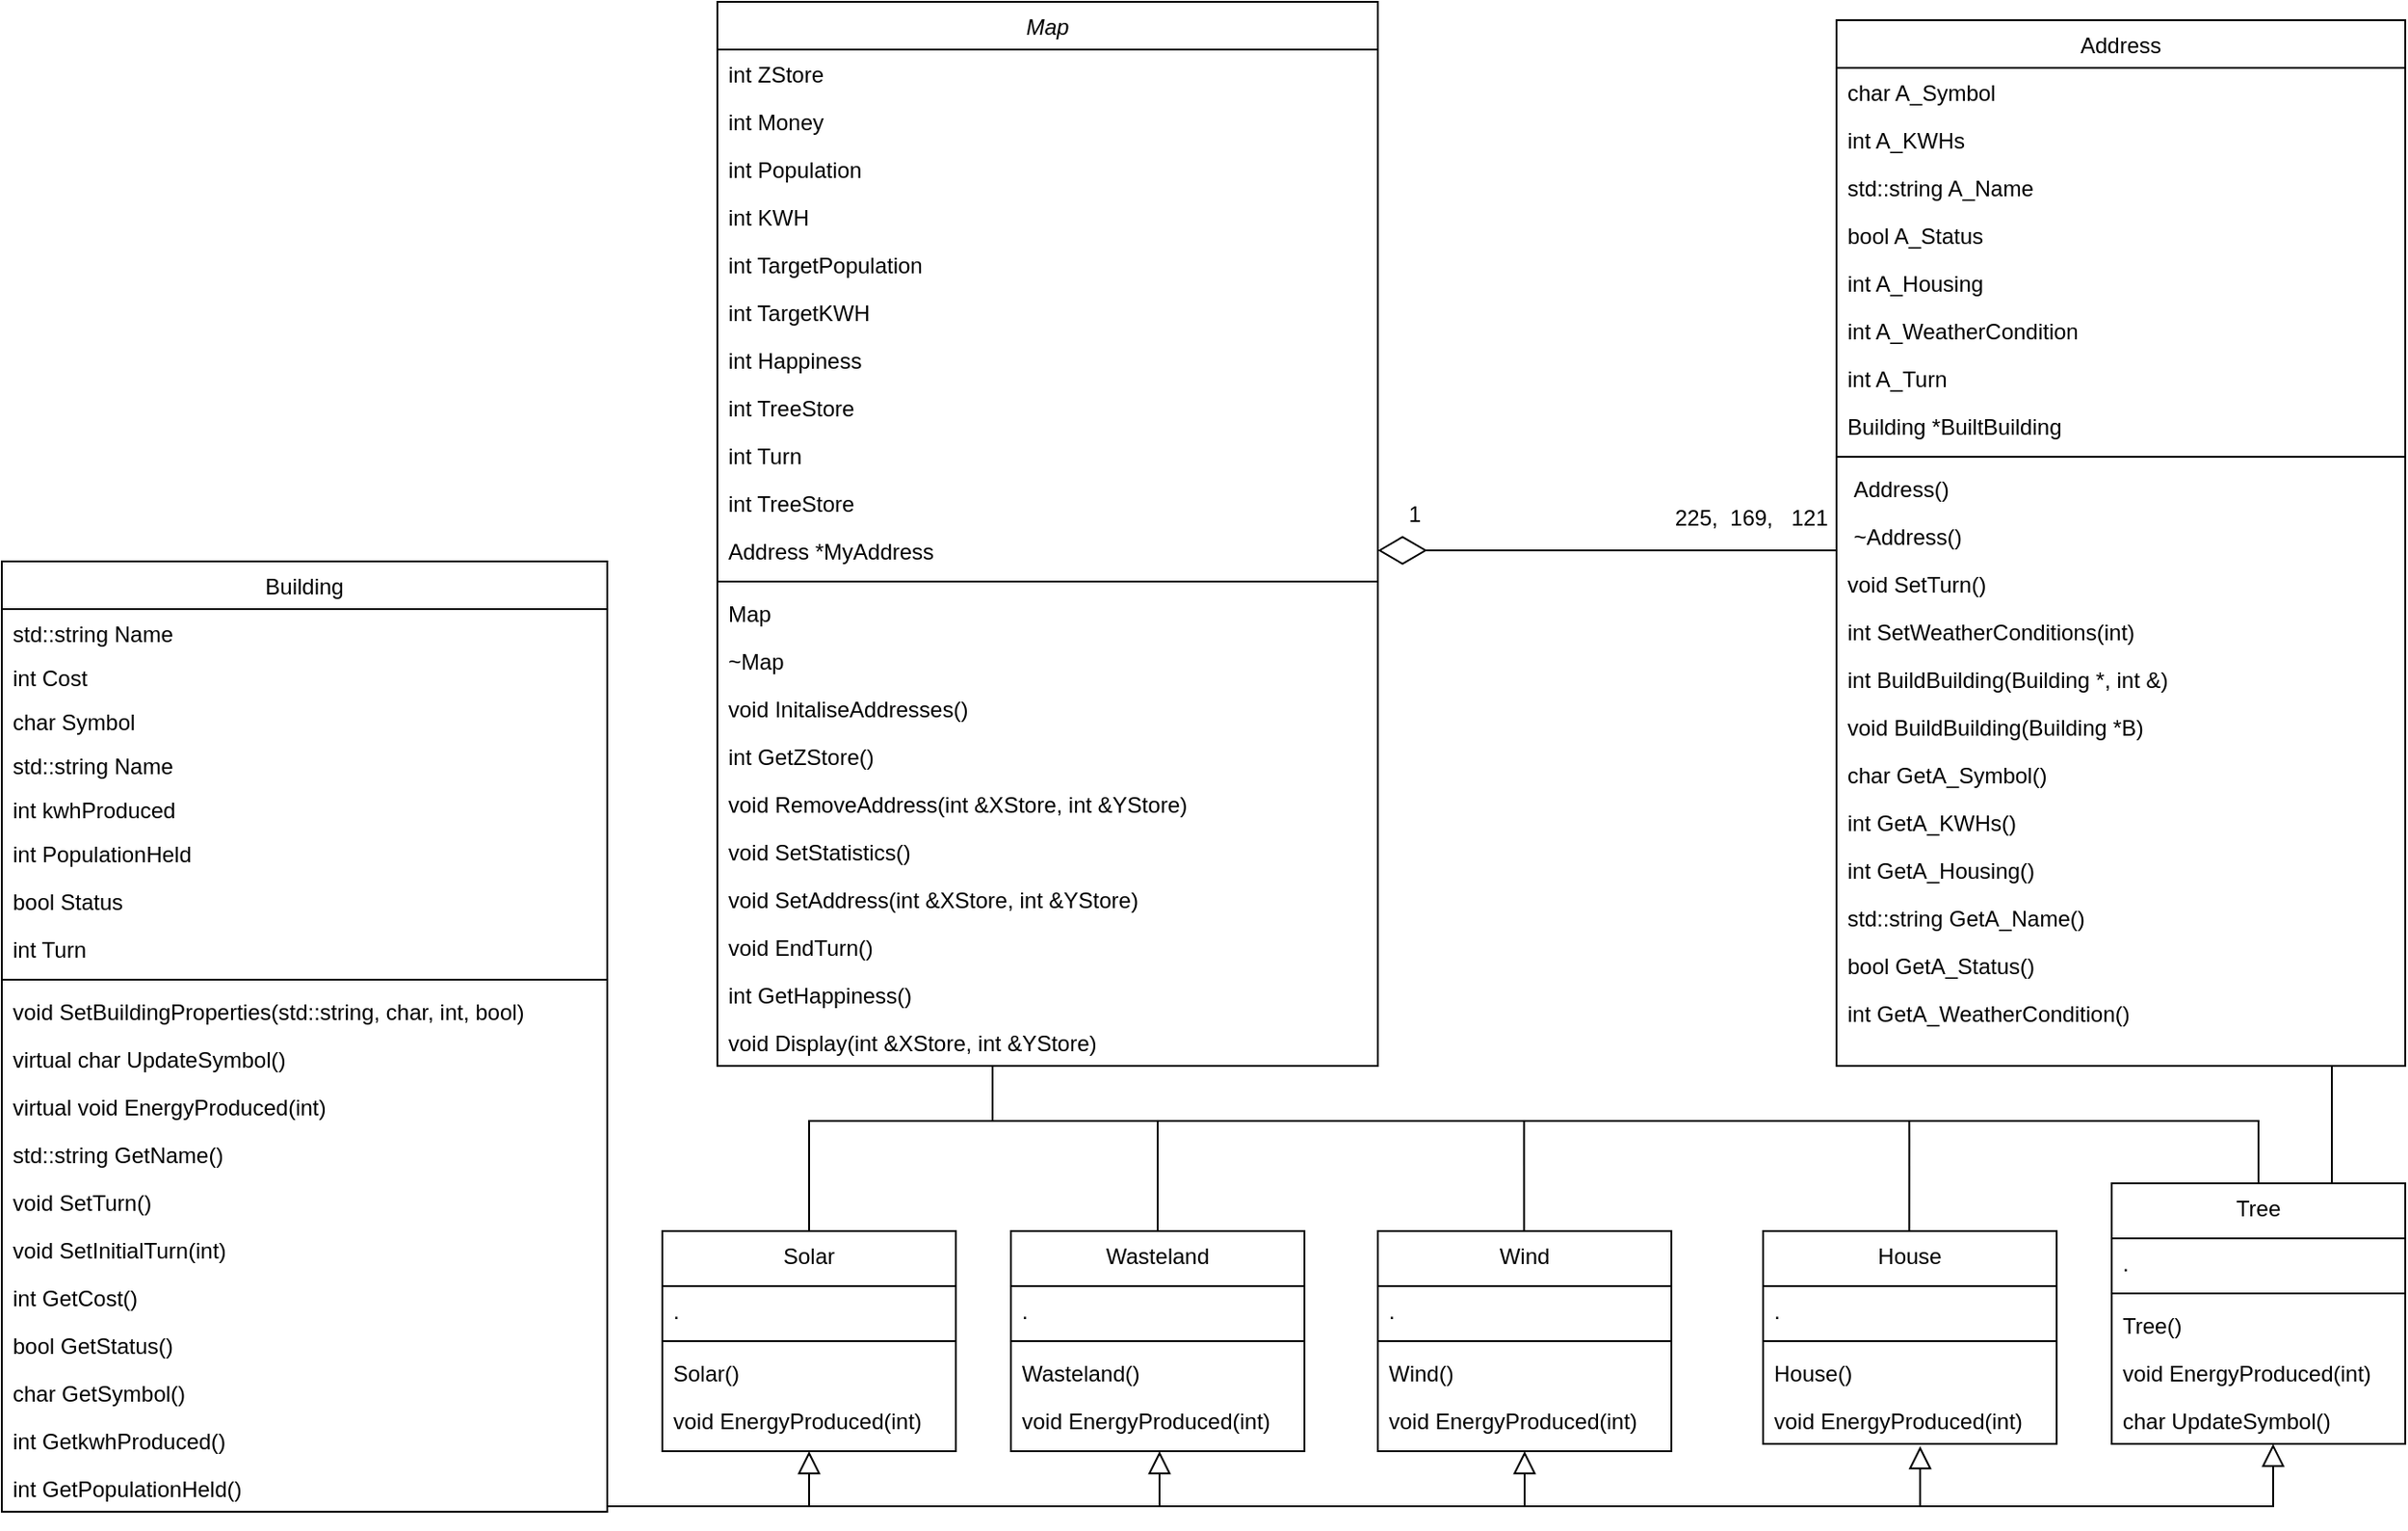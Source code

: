 <mxfile version="17.4.2" type="github">
  <diagram id="C5RBs43oDa-KdzZeNtuy" name="Page-1">
    <mxGraphModel dx="1578" dy="876" grid="1" gridSize="10" guides="1" tooltips="1" connect="1" arrows="1" fold="1" page="1" pageScale="1" pageWidth="827" pageHeight="1169" math="0" shadow="0">
      <root>
        <mxCell id="WIyWlLk6GJQsqaUBKTNV-0" />
        <mxCell id="WIyWlLk6GJQsqaUBKTNV-1" parent="WIyWlLk6GJQsqaUBKTNV-0" />
        <mxCell id="zkfFHV4jXpPFQw0GAbJ--0" value="Map" style="swimlane;fontStyle=2;align=center;verticalAlign=top;childLayout=stackLayout;horizontal=1;startSize=26;horizontalStack=0;resizeParent=1;resizeLast=0;collapsible=1;marginBottom=0;rounded=0;shadow=0;strokeWidth=1;" parent="WIyWlLk6GJQsqaUBKTNV-1" vertex="1">
          <mxGeometry x="1000" y="20" width="360" height="580" as="geometry">
            <mxRectangle x="230" y="140" width="160" height="26" as="alternateBounds" />
          </mxGeometry>
        </mxCell>
        <mxCell id="zkfFHV4jXpPFQw0GAbJ--1" value="int ZStore" style="text;align=left;verticalAlign=top;spacingLeft=4;spacingRight=4;overflow=hidden;rotatable=0;points=[[0,0.5],[1,0.5]];portConstraint=eastwest;" parent="zkfFHV4jXpPFQw0GAbJ--0" vertex="1">
          <mxGeometry y="26" width="360" height="26" as="geometry" />
        </mxCell>
        <mxCell id="zkfFHV4jXpPFQw0GAbJ--2" value="int Money" style="text;align=left;verticalAlign=top;spacingLeft=4;spacingRight=4;overflow=hidden;rotatable=0;points=[[0,0.5],[1,0.5]];portConstraint=eastwest;rounded=0;shadow=0;html=0;" parent="zkfFHV4jXpPFQw0GAbJ--0" vertex="1">
          <mxGeometry y="52" width="360" height="26" as="geometry" />
        </mxCell>
        <mxCell id="2LXqYoDAbCRuzqMO5UYj-9" value="int Population" style="text;align=left;verticalAlign=top;spacingLeft=4;spacingRight=4;overflow=hidden;rotatable=0;points=[[0,0.5],[1,0.5]];portConstraint=eastwest;rounded=0;shadow=0;html=0;" vertex="1" parent="zkfFHV4jXpPFQw0GAbJ--0">
          <mxGeometry y="78" width="360" height="26" as="geometry" />
        </mxCell>
        <mxCell id="2LXqYoDAbCRuzqMO5UYj-10" value="int KWH" style="text;align=left;verticalAlign=top;spacingLeft=4;spacingRight=4;overflow=hidden;rotatable=0;points=[[0,0.5],[1,0.5]];portConstraint=eastwest;rounded=0;shadow=0;html=0;" vertex="1" parent="zkfFHV4jXpPFQw0GAbJ--0">
          <mxGeometry y="104" width="360" height="26" as="geometry" />
        </mxCell>
        <mxCell id="2LXqYoDAbCRuzqMO5UYj-11" value="int TargetPopulation" style="text;align=left;verticalAlign=top;spacingLeft=4;spacingRight=4;overflow=hidden;rotatable=0;points=[[0,0.5],[1,0.5]];portConstraint=eastwest;rounded=0;shadow=0;html=0;" vertex="1" parent="zkfFHV4jXpPFQw0GAbJ--0">
          <mxGeometry y="130" width="360" height="26" as="geometry" />
        </mxCell>
        <mxCell id="2LXqYoDAbCRuzqMO5UYj-12" value="int TargetKWH" style="text;align=left;verticalAlign=top;spacingLeft=4;spacingRight=4;overflow=hidden;rotatable=0;points=[[0,0.5],[1,0.5]];portConstraint=eastwest;rounded=0;shadow=0;html=0;" vertex="1" parent="zkfFHV4jXpPFQw0GAbJ--0">
          <mxGeometry y="156" width="360" height="26" as="geometry" />
        </mxCell>
        <mxCell id="2LXqYoDAbCRuzqMO5UYj-13" value="int Happiness" style="text;align=left;verticalAlign=top;spacingLeft=4;spacingRight=4;overflow=hidden;rotatable=0;points=[[0,0.5],[1,0.5]];portConstraint=eastwest;rounded=0;shadow=0;html=0;" vertex="1" parent="zkfFHV4jXpPFQw0GAbJ--0">
          <mxGeometry y="182" width="360" height="26" as="geometry" />
        </mxCell>
        <mxCell id="2LXqYoDAbCRuzqMO5UYj-15" value="int TreeStore" style="text;align=left;verticalAlign=top;spacingLeft=4;spacingRight=4;overflow=hidden;rotatable=0;points=[[0,0.5],[1,0.5]];portConstraint=eastwest;rounded=0;shadow=0;html=0;" vertex="1" parent="zkfFHV4jXpPFQw0GAbJ--0">
          <mxGeometry y="208" width="360" height="26" as="geometry" />
        </mxCell>
        <mxCell id="2LXqYoDAbCRuzqMO5UYj-16" value="int Turn" style="text;align=left;verticalAlign=top;spacingLeft=4;spacingRight=4;overflow=hidden;rotatable=0;points=[[0,0.5],[1,0.5]];portConstraint=eastwest;rounded=0;shadow=0;html=0;" vertex="1" parent="zkfFHV4jXpPFQw0GAbJ--0">
          <mxGeometry y="234" width="360" height="26" as="geometry" />
        </mxCell>
        <mxCell id="2LXqYoDAbCRuzqMO5UYj-14" value="int TreeStore" style="text;align=left;verticalAlign=top;spacingLeft=4;spacingRight=4;overflow=hidden;rotatable=0;points=[[0,0.5],[1,0.5]];portConstraint=eastwest;rounded=0;shadow=0;html=0;" vertex="1" parent="zkfFHV4jXpPFQw0GAbJ--0">
          <mxGeometry y="260" width="360" height="26" as="geometry" />
        </mxCell>
        <mxCell id="zkfFHV4jXpPFQw0GAbJ--3" value="Address *MyAddress" style="text;align=left;verticalAlign=top;spacingLeft=4;spacingRight=4;overflow=hidden;rotatable=0;points=[[0,0.5],[1,0.5]];portConstraint=eastwest;rounded=0;shadow=0;html=0;" parent="zkfFHV4jXpPFQw0GAbJ--0" vertex="1">
          <mxGeometry y="286" width="360" height="26" as="geometry" />
        </mxCell>
        <mxCell id="zkfFHV4jXpPFQw0GAbJ--4" value="" style="line;html=1;strokeWidth=1;align=left;verticalAlign=middle;spacingTop=-1;spacingLeft=3;spacingRight=3;rotatable=0;labelPosition=right;points=[];portConstraint=eastwest;" parent="zkfFHV4jXpPFQw0GAbJ--0" vertex="1">
          <mxGeometry y="312" width="360" height="8" as="geometry" />
        </mxCell>
        <mxCell id="2LXqYoDAbCRuzqMO5UYj-0" value="Map" style="text;align=left;verticalAlign=top;spacingLeft=4;spacingRight=4;overflow=hidden;rotatable=0;points=[[0,0.5],[1,0.5]];portConstraint=eastwest;" vertex="1" parent="zkfFHV4jXpPFQw0GAbJ--0">
          <mxGeometry y="320" width="360" height="26" as="geometry" />
        </mxCell>
        <mxCell id="2LXqYoDAbCRuzqMO5UYj-1" value="~Map " style="text;align=left;verticalAlign=top;spacingLeft=4;spacingRight=4;overflow=hidden;rotatable=0;points=[[0,0.5],[1,0.5]];portConstraint=eastwest;" vertex="1" parent="zkfFHV4jXpPFQw0GAbJ--0">
          <mxGeometry y="346" width="360" height="26" as="geometry" />
        </mxCell>
        <mxCell id="zkfFHV4jXpPFQw0GAbJ--5" value="void InitaliseAddresses()" style="text;align=left;verticalAlign=top;spacingLeft=4;spacingRight=4;overflow=hidden;rotatable=0;points=[[0,0.5],[1,0.5]];portConstraint=eastwest;" parent="zkfFHV4jXpPFQw0GAbJ--0" vertex="1">
          <mxGeometry y="372" width="360" height="26" as="geometry" />
        </mxCell>
        <mxCell id="2LXqYoDAbCRuzqMO5UYj-5" value="int GetZStore()" style="text;align=left;verticalAlign=top;spacingLeft=4;spacingRight=4;overflow=hidden;rotatable=0;points=[[0,0.5],[1,0.5]];portConstraint=eastwest;" vertex="1" parent="zkfFHV4jXpPFQw0GAbJ--0">
          <mxGeometry y="398" width="360" height="26" as="geometry" />
        </mxCell>
        <mxCell id="2LXqYoDAbCRuzqMO5UYj-4" value="void RemoveAddress(int &amp;XStore, int &amp;YStore)" style="text;align=left;verticalAlign=top;spacingLeft=4;spacingRight=4;overflow=hidden;rotatable=0;points=[[0,0.5],[1,0.5]];portConstraint=eastwest;" vertex="1" parent="zkfFHV4jXpPFQw0GAbJ--0">
          <mxGeometry y="424" width="360" height="26" as="geometry" />
        </mxCell>
        <mxCell id="2LXqYoDAbCRuzqMO5UYj-2" value="void SetStatistics()" style="text;align=left;verticalAlign=top;spacingLeft=4;spacingRight=4;overflow=hidden;rotatable=0;points=[[0,0.5],[1,0.5]];portConstraint=eastwest;" vertex="1" parent="zkfFHV4jXpPFQw0GAbJ--0">
          <mxGeometry y="450" width="360" height="26" as="geometry" />
        </mxCell>
        <mxCell id="2LXqYoDAbCRuzqMO5UYj-3" value="void SetAddress(int &amp;XStore, int &amp;YStore)" style="text;align=left;verticalAlign=top;spacingLeft=4;spacingRight=4;overflow=hidden;rotatable=0;points=[[0,0.5],[1,0.5]];portConstraint=eastwest;" vertex="1" parent="zkfFHV4jXpPFQw0GAbJ--0">
          <mxGeometry y="476" width="360" height="26" as="geometry" />
        </mxCell>
        <mxCell id="2LXqYoDAbCRuzqMO5UYj-6" value="void EndTurn()" style="text;align=left;verticalAlign=top;spacingLeft=4;spacingRight=4;overflow=hidden;rotatable=0;points=[[0,0.5],[1,0.5]];portConstraint=eastwest;" vertex="1" parent="zkfFHV4jXpPFQw0GAbJ--0">
          <mxGeometry y="502" width="360" height="26" as="geometry" />
        </mxCell>
        <mxCell id="2LXqYoDAbCRuzqMO5UYj-7" value="int GetHappiness()" style="text;align=left;verticalAlign=top;spacingLeft=4;spacingRight=4;overflow=hidden;rotatable=0;points=[[0,0.5],[1,0.5]];portConstraint=eastwest;" vertex="1" parent="zkfFHV4jXpPFQw0GAbJ--0">
          <mxGeometry y="528" width="360" height="26" as="geometry" />
        </mxCell>
        <mxCell id="2LXqYoDAbCRuzqMO5UYj-8" value="void Display(int &amp;XStore, int &amp;YStore)" style="text;align=left;verticalAlign=top;spacingLeft=4;spacingRight=4;overflow=hidden;rotatable=0;points=[[0,0.5],[1,0.5]];portConstraint=eastwest;" vertex="1" parent="zkfFHV4jXpPFQw0GAbJ--0">
          <mxGeometry y="554" width="360" height="26" as="geometry" />
        </mxCell>
        <mxCell id="zkfFHV4jXpPFQw0GAbJ--6" value="Wind" style="swimlane;fontStyle=0;align=center;verticalAlign=top;childLayout=stackLayout;horizontal=1;startSize=30;horizontalStack=0;resizeParent=1;resizeLast=0;collapsible=1;marginBottom=0;rounded=0;shadow=0;strokeWidth=1;" parent="WIyWlLk6GJQsqaUBKTNV-1" vertex="1">
          <mxGeometry x="1360" y="690" width="160" height="120" as="geometry">
            <mxRectangle x="130" y="380" width="160" height="26" as="alternateBounds" />
          </mxGeometry>
        </mxCell>
        <mxCell id="zkfFHV4jXpPFQw0GAbJ--7" value="." style="text;align=left;verticalAlign=top;spacingLeft=4;spacingRight=4;overflow=hidden;rotatable=0;points=[[0,0.5],[1,0.5]];portConstraint=eastwest;" parent="zkfFHV4jXpPFQw0GAbJ--6" vertex="1">
          <mxGeometry y="30" width="160" height="26" as="geometry" />
        </mxCell>
        <mxCell id="zkfFHV4jXpPFQw0GAbJ--9" value="" style="line;html=1;strokeWidth=1;align=left;verticalAlign=middle;spacingTop=-1;spacingLeft=3;spacingRight=3;rotatable=0;labelPosition=right;points=[];portConstraint=eastwest;" parent="zkfFHV4jXpPFQw0GAbJ--6" vertex="1">
          <mxGeometry y="56" width="160" height="8" as="geometry" />
        </mxCell>
        <mxCell id="zkfFHV4jXpPFQw0GAbJ--11" value="Wind()" style="text;align=left;verticalAlign=top;spacingLeft=4;spacingRight=4;overflow=hidden;rotatable=0;points=[[0,0.5],[1,0.5]];portConstraint=eastwest;" parent="zkfFHV4jXpPFQw0GAbJ--6" vertex="1">
          <mxGeometry y="64" width="160" height="26" as="geometry" />
        </mxCell>
        <mxCell id="zkfFHV4jXpPFQw0GAbJ--8" value="void EnergyProduced(int)" style="text;align=left;verticalAlign=top;spacingLeft=4;spacingRight=4;overflow=hidden;rotatable=0;points=[[0,0.5],[1,0.5]];portConstraint=eastwest;rounded=0;shadow=0;html=0;" parent="zkfFHV4jXpPFQw0GAbJ--6" vertex="1">
          <mxGeometry y="90" width="160" height="26" as="geometry" />
        </mxCell>
        <mxCell id="zkfFHV4jXpPFQw0GAbJ--17" value="Address" style="swimlane;fontStyle=0;align=center;verticalAlign=top;childLayout=stackLayout;horizontal=1;startSize=26;horizontalStack=0;resizeParent=1;resizeLast=0;collapsible=1;marginBottom=0;rounded=0;shadow=0;strokeWidth=1;" parent="WIyWlLk6GJQsqaUBKTNV-1" vertex="1">
          <mxGeometry x="1610" y="30" width="310" height="570" as="geometry">
            <mxRectangle x="550" y="140" width="160" height="26" as="alternateBounds" />
          </mxGeometry>
        </mxCell>
        <mxCell id="zkfFHV4jXpPFQw0GAbJ--18" value="char A_Symbol" style="text;align=left;verticalAlign=top;spacingLeft=4;spacingRight=4;overflow=hidden;rotatable=0;points=[[0,0.5],[1,0.5]];portConstraint=eastwest;" parent="zkfFHV4jXpPFQw0GAbJ--17" vertex="1">
          <mxGeometry y="26" width="310" height="26" as="geometry" />
        </mxCell>
        <mxCell id="zkfFHV4jXpPFQw0GAbJ--19" value="int A_KWHs" style="text;align=left;verticalAlign=top;spacingLeft=4;spacingRight=4;overflow=hidden;rotatable=0;points=[[0,0.5],[1,0.5]];portConstraint=eastwest;rounded=0;shadow=0;html=0;" parent="zkfFHV4jXpPFQw0GAbJ--17" vertex="1">
          <mxGeometry y="52" width="310" height="26" as="geometry" />
        </mxCell>
        <mxCell id="zkfFHV4jXpPFQw0GAbJ--20" value="std::string A_Name" style="text;align=left;verticalAlign=top;spacingLeft=4;spacingRight=4;overflow=hidden;rotatable=0;points=[[0,0.5],[1,0.5]];portConstraint=eastwest;rounded=0;shadow=0;html=0;" parent="zkfFHV4jXpPFQw0GAbJ--17" vertex="1">
          <mxGeometry y="78" width="310" height="26" as="geometry" />
        </mxCell>
        <mxCell id="zkfFHV4jXpPFQw0GAbJ--21" value="bool A_Status" style="text;align=left;verticalAlign=top;spacingLeft=4;spacingRight=4;overflow=hidden;rotatable=0;points=[[0,0.5],[1,0.5]];portConstraint=eastwest;rounded=0;shadow=0;html=0;" parent="zkfFHV4jXpPFQw0GAbJ--17" vertex="1">
          <mxGeometry y="104" width="310" height="26" as="geometry" />
        </mxCell>
        <mxCell id="zkfFHV4jXpPFQw0GAbJ--22" value="int A_Housing" style="text;align=left;verticalAlign=top;spacingLeft=4;spacingRight=4;overflow=hidden;rotatable=0;points=[[0,0.5],[1,0.5]];portConstraint=eastwest;rounded=0;shadow=0;html=0;" parent="zkfFHV4jXpPFQw0GAbJ--17" vertex="1">
          <mxGeometry y="130" width="310" height="26" as="geometry" />
        </mxCell>
        <mxCell id="2LXqYoDAbCRuzqMO5UYj-18" value="int A_WeatherCondition" style="text;align=left;verticalAlign=top;spacingLeft=4;spacingRight=4;overflow=hidden;rotatable=0;points=[[0,0.5],[1,0.5]];portConstraint=eastwest;rounded=0;shadow=0;html=0;" vertex="1" parent="zkfFHV4jXpPFQw0GAbJ--17">
          <mxGeometry y="156" width="310" height="26" as="geometry" />
        </mxCell>
        <mxCell id="2LXqYoDAbCRuzqMO5UYj-17" value="int A_Turn" style="text;align=left;verticalAlign=top;spacingLeft=4;spacingRight=4;overflow=hidden;rotatable=0;points=[[0,0.5],[1,0.5]];portConstraint=eastwest;rounded=0;shadow=0;html=0;" vertex="1" parent="zkfFHV4jXpPFQw0GAbJ--17">
          <mxGeometry y="182" width="310" height="26" as="geometry" />
        </mxCell>
        <mxCell id="2LXqYoDAbCRuzqMO5UYj-21" value="Building *BuiltBuilding" style="text;align=left;verticalAlign=top;spacingLeft=4;spacingRight=4;overflow=hidden;rotatable=0;points=[[0,0.5],[1,0.5]];portConstraint=eastwest;rounded=0;shadow=0;html=0;" vertex="1" parent="zkfFHV4jXpPFQw0GAbJ--17">
          <mxGeometry y="208" width="310" height="26" as="geometry" />
        </mxCell>
        <mxCell id="zkfFHV4jXpPFQw0GAbJ--23" value="" style="line;html=1;strokeWidth=1;align=left;verticalAlign=middle;spacingTop=-1;spacingLeft=3;spacingRight=3;rotatable=0;labelPosition=right;points=[];portConstraint=eastwest;" parent="zkfFHV4jXpPFQw0GAbJ--17" vertex="1">
          <mxGeometry y="234" width="310" height="8" as="geometry" />
        </mxCell>
        <mxCell id="2LXqYoDAbCRuzqMO5UYj-23" value=" Address()" style="text;align=left;verticalAlign=top;spacingLeft=4;spacingRight=4;overflow=hidden;rotatable=0;points=[[0,0.5],[1,0.5]];portConstraint=eastwest;" vertex="1" parent="zkfFHV4jXpPFQw0GAbJ--17">
          <mxGeometry y="242" width="310" height="26" as="geometry" />
        </mxCell>
        <mxCell id="zkfFHV4jXpPFQw0GAbJ--25" value=" ~Address()" style="text;align=left;verticalAlign=top;spacingLeft=4;spacingRight=4;overflow=hidden;rotatable=0;points=[[0,0.5],[1,0.5]];portConstraint=eastwest;" parent="zkfFHV4jXpPFQw0GAbJ--17" vertex="1">
          <mxGeometry y="268" width="310" height="26" as="geometry" />
        </mxCell>
        <mxCell id="zkfFHV4jXpPFQw0GAbJ--24" value="void SetTurn()" style="text;align=left;verticalAlign=top;spacingLeft=4;spacingRight=4;overflow=hidden;rotatable=0;points=[[0,0.5],[1,0.5]];portConstraint=eastwest;" parent="zkfFHV4jXpPFQw0GAbJ--17" vertex="1">
          <mxGeometry y="294" width="310" height="26" as="geometry" />
        </mxCell>
        <mxCell id="2LXqYoDAbCRuzqMO5UYj-24" value="int SetWeatherConditions(int)" style="text;align=left;verticalAlign=top;spacingLeft=4;spacingRight=4;overflow=hidden;rotatable=0;points=[[0,0.5],[1,0.5]];portConstraint=eastwest;" vertex="1" parent="zkfFHV4jXpPFQw0GAbJ--17">
          <mxGeometry y="320" width="310" height="26" as="geometry" />
        </mxCell>
        <mxCell id="2LXqYoDAbCRuzqMO5UYj-26" value="int BuildBuilding(Building *, int &amp;)" style="text;align=left;verticalAlign=top;spacingLeft=4;spacingRight=4;overflow=hidden;rotatable=0;points=[[0,0.5],[1,0.5]];portConstraint=eastwest;" vertex="1" parent="zkfFHV4jXpPFQw0GAbJ--17">
          <mxGeometry y="346" width="310" height="26" as="geometry" />
        </mxCell>
        <mxCell id="2LXqYoDAbCRuzqMO5UYj-28" value="void BuildBuilding(Building *B)" style="text;align=left;verticalAlign=top;spacingLeft=4;spacingRight=4;overflow=hidden;rotatable=0;points=[[0,0.5],[1,0.5]];portConstraint=eastwest;" vertex="1" parent="zkfFHV4jXpPFQw0GAbJ--17">
          <mxGeometry y="372" width="310" height="26" as="geometry" />
        </mxCell>
        <mxCell id="2LXqYoDAbCRuzqMO5UYj-27" value="char GetA_Symbol()" style="text;align=left;verticalAlign=top;spacingLeft=4;spacingRight=4;overflow=hidden;rotatable=0;points=[[0,0.5],[1,0.5]];portConstraint=eastwest;" vertex="1" parent="zkfFHV4jXpPFQw0GAbJ--17">
          <mxGeometry y="398" width="310" height="26" as="geometry" />
        </mxCell>
        <mxCell id="2LXqYoDAbCRuzqMO5UYj-29" value="int GetA_KWHs()" style="text;align=left;verticalAlign=top;spacingLeft=4;spacingRight=4;overflow=hidden;rotatable=0;points=[[0,0.5],[1,0.5]];portConstraint=eastwest;" vertex="1" parent="zkfFHV4jXpPFQw0GAbJ--17">
          <mxGeometry y="424" width="310" height="26" as="geometry" />
        </mxCell>
        <mxCell id="2LXqYoDAbCRuzqMO5UYj-30" value="int GetA_Housing()" style="text;align=left;verticalAlign=top;spacingLeft=4;spacingRight=4;overflow=hidden;rotatable=0;points=[[0,0.5],[1,0.5]];portConstraint=eastwest;" vertex="1" parent="zkfFHV4jXpPFQw0GAbJ--17">
          <mxGeometry y="450" width="310" height="26" as="geometry" />
        </mxCell>
        <mxCell id="2LXqYoDAbCRuzqMO5UYj-31" value="std::string GetA_Name()" style="text;align=left;verticalAlign=top;spacingLeft=4;spacingRight=4;overflow=hidden;rotatable=0;points=[[0,0.5],[1,0.5]];portConstraint=eastwest;" vertex="1" parent="zkfFHV4jXpPFQw0GAbJ--17">
          <mxGeometry y="476" width="310" height="26" as="geometry" />
        </mxCell>
        <mxCell id="2LXqYoDAbCRuzqMO5UYj-25" value="bool GetA_Status()" style="text;align=left;verticalAlign=top;spacingLeft=4;spacingRight=4;overflow=hidden;rotatable=0;points=[[0,0.5],[1,0.5]];portConstraint=eastwest;" vertex="1" parent="zkfFHV4jXpPFQw0GAbJ--17">
          <mxGeometry y="502" width="310" height="26" as="geometry" />
        </mxCell>
        <mxCell id="2LXqYoDAbCRuzqMO5UYj-32" value="int GetA_WeatherCondition()" style="text;align=left;verticalAlign=top;spacingLeft=4;spacingRight=4;overflow=hidden;rotatable=0;points=[[0,0.5],[1,0.5]];portConstraint=eastwest;" vertex="1" parent="zkfFHV4jXpPFQw0GAbJ--17">
          <mxGeometry y="528" width="310" height="26" as="geometry" />
        </mxCell>
        <mxCell id="2LXqYoDAbCRuzqMO5UYj-33" value="Building" style="swimlane;fontStyle=0;align=center;verticalAlign=top;childLayout=stackLayout;horizontal=1;startSize=26;horizontalStack=0;resizeParent=1;resizeLast=0;collapsible=1;marginBottom=0;rounded=0;shadow=0;strokeWidth=1;" vertex="1" parent="WIyWlLk6GJQsqaUBKTNV-1">
          <mxGeometry x="610" y="325" width="330" height="518" as="geometry">
            <mxRectangle x="130" y="380" width="160" height="26" as="alternateBounds" />
          </mxGeometry>
        </mxCell>
        <mxCell id="2LXqYoDAbCRuzqMO5UYj-34" value="std::string Name" style="text;align=left;verticalAlign=top;spacingLeft=4;spacingRight=4;overflow=hidden;rotatable=0;points=[[0,0.5],[1,0.5]];portConstraint=eastwest;" vertex="1" parent="2LXqYoDAbCRuzqMO5UYj-33">
          <mxGeometry y="26" width="330" height="24" as="geometry" />
        </mxCell>
        <mxCell id="2LXqYoDAbCRuzqMO5UYj-39" value="int Cost" style="text;align=left;verticalAlign=top;spacingLeft=4;spacingRight=4;overflow=hidden;rotatable=0;points=[[0,0.5],[1,0.5]];portConstraint=eastwest;" vertex="1" parent="2LXqYoDAbCRuzqMO5UYj-33">
          <mxGeometry y="50" width="330" height="24" as="geometry" />
        </mxCell>
        <mxCell id="2LXqYoDAbCRuzqMO5UYj-42" value="char Symbol " style="text;align=left;verticalAlign=top;spacingLeft=4;spacingRight=4;overflow=hidden;rotatable=0;points=[[0,0.5],[1,0.5]];portConstraint=eastwest;" vertex="1" parent="2LXqYoDAbCRuzqMO5UYj-33">
          <mxGeometry y="74" width="330" height="24" as="geometry" />
        </mxCell>
        <mxCell id="2LXqYoDAbCRuzqMO5UYj-41" value="std::string Name" style="text;align=left;verticalAlign=top;spacingLeft=4;spacingRight=4;overflow=hidden;rotatable=0;points=[[0,0.5],[1,0.5]];portConstraint=eastwest;" vertex="1" parent="2LXqYoDAbCRuzqMO5UYj-33">
          <mxGeometry y="98" width="330" height="24" as="geometry" />
        </mxCell>
        <mxCell id="2LXqYoDAbCRuzqMO5UYj-40" value="int kwhProduced" style="text;align=left;verticalAlign=top;spacingLeft=4;spacingRight=4;overflow=hidden;rotatable=0;points=[[0,0.5],[1,0.5]];portConstraint=eastwest;" vertex="1" parent="2LXqYoDAbCRuzqMO5UYj-33">
          <mxGeometry y="122" width="330" height="24" as="geometry" />
        </mxCell>
        <mxCell id="2LXqYoDAbCRuzqMO5UYj-35" value="int PopulationHeld" style="text;align=left;verticalAlign=top;spacingLeft=4;spacingRight=4;overflow=hidden;rotatable=0;points=[[0,0.5],[1,0.5]];portConstraint=eastwest;rounded=0;shadow=0;html=0;" vertex="1" parent="2LXqYoDAbCRuzqMO5UYj-33">
          <mxGeometry y="146" width="330" height="26" as="geometry" />
        </mxCell>
        <mxCell id="2LXqYoDAbCRuzqMO5UYj-43" value="bool Status" style="text;align=left;verticalAlign=top;spacingLeft=4;spacingRight=4;overflow=hidden;rotatable=0;points=[[0,0.5],[1,0.5]];portConstraint=eastwest;rounded=0;shadow=0;html=0;" vertex="1" parent="2LXqYoDAbCRuzqMO5UYj-33">
          <mxGeometry y="172" width="330" height="26" as="geometry" />
        </mxCell>
        <mxCell id="2LXqYoDAbCRuzqMO5UYj-44" value="int Turn" style="text;align=left;verticalAlign=top;spacingLeft=4;spacingRight=4;overflow=hidden;rotatable=0;points=[[0,0.5],[1,0.5]];portConstraint=eastwest;rounded=0;shadow=0;html=0;" vertex="1" parent="2LXqYoDAbCRuzqMO5UYj-33">
          <mxGeometry y="198" width="330" height="26" as="geometry" />
        </mxCell>
        <mxCell id="2LXqYoDAbCRuzqMO5UYj-36" value="" style="line;html=1;strokeWidth=1;align=left;verticalAlign=middle;spacingTop=-1;spacingLeft=3;spacingRight=3;rotatable=0;labelPosition=right;points=[];portConstraint=eastwest;" vertex="1" parent="2LXqYoDAbCRuzqMO5UYj-33">
          <mxGeometry y="224" width="330" height="8" as="geometry" />
        </mxCell>
        <mxCell id="2LXqYoDAbCRuzqMO5UYj-38" value="void SetBuildingProperties(std::string, char, int, bool)" style="text;align=left;verticalAlign=top;spacingLeft=4;spacingRight=4;overflow=hidden;rotatable=0;points=[[0,0.5],[1,0.5]];portConstraint=eastwest;" vertex="1" parent="2LXqYoDAbCRuzqMO5UYj-33">
          <mxGeometry y="232" width="330" height="26" as="geometry" />
        </mxCell>
        <mxCell id="2LXqYoDAbCRuzqMO5UYj-45" value="virtual char UpdateSymbol()" style="text;align=left;verticalAlign=top;spacingLeft=4;spacingRight=4;overflow=hidden;rotatable=0;points=[[0,0.5],[1,0.5]];portConstraint=eastwest;" vertex="1" parent="2LXqYoDAbCRuzqMO5UYj-33">
          <mxGeometry y="258" width="330" height="26" as="geometry" />
        </mxCell>
        <mxCell id="2LXqYoDAbCRuzqMO5UYj-47" value="virtual void EnergyProduced(int)" style="text;align=left;verticalAlign=top;spacingLeft=4;spacingRight=4;overflow=hidden;rotatable=0;points=[[0,0.5],[1,0.5]];portConstraint=eastwest;" vertex="1" parent="2LXqYoDAbCRuzqMO5UYj-33">
          <mxGeometry y="284" width="330" height="26" as="geometry" />
        </mxCell>
        <mxCell id="2LXqYoDAbCRuzqMO5UYj-49" value="std::string GetName()" style="text;align=left;verticalAlign=top;spacingLeft=4;spacingRight=4;overflow=hidden;rotatable=0;points=[[0,0.5],[1,0.5]];portConstraint=eastwest;" vertex="1" parent="2LXqYoDAbCRuzqMO5UYj-33">
          <mxGeometry y="310" width="330" height="26" as="geometry" />
        </mxCell>
        <mxCell id="2LXqYoDAbCRuzqMO5UYj-50" value="void SetTurn()" style="text;align=left;verticalAlign=top;spacingLeft=4;spacingRight=4;overflow=hidden;rotatable=0;points=[[0,0.5],[1,0.5]];portConstraint=eastwest;" vertex="1" parent="2LXqYoDAbCRuzqMO5UYj-33">
          <mxGeometry y="336" width="330" height="26" as="geometry" />
        </mxCell>
        <mxCell id="2LXqYoDAbCRuzqMO5UYj-48" value="void SetInitialTurn(int)" style="text;align=left;verticalAlign=top;spacingLeft=4;spacingRight=4;overflow=hidden;rotatable=0;points=[[0,0.5],[1,0.5]];portConstraint=eastwest;" vertex="1" parent="2LXqYoDAbCRuzqMO5UYj-33">
          <mxGeometry y="362" width="330" height="26" as="geometry" />
        </mxCell>
        <mxCell id="2LXqYoDAbCRuzqMO5UYj-46" value="int GetCost()" style="text;align=left;verticalAlign=top;spacingLeft=4;spacingRight=4;overflow=hidden;rotatable=0;points=[[0,0.5],[1,0.5]];portConstraint=eastwest;" vertex="1" parent="2LXqYoDAbCRuzqMO5UYj-33">
          <mxGeometry y="388" width="330" height="26" as="geometry" />
        </mxCell>
        <mxCell id="2LXqYoDAbCRuzqMO5UYj-51" value="bool GetStatus()" style="text;align=left;verticalAlign=top;spacingLeft=4;spacingRight=4;overflow=hidden;rotatable=0;points=[[0,0.5],[1,0.5]];portConstraint=eastwest;" vertex="1" parent="2LXqYoDAbCRuzqMO5UYj-33">
          <mxGeometry y="414" width="330" height="26" as="geometry" />
        </mxCell>
        <mxCell id="2LXqYoDAbCRuzqMO5UYj-53" value="char GetSymbol()" style="text;align=left;verticalAlign=top;spacingLeft=4;spacingRight=4;overflow=hidden;rotatable=0;points=[[0,0.5],[1,0.5]];portConstraint=eastwest;" vertex="1" parent="2LXqYoDAbCRuzqMO5UYj-33">
          <mxGeometry y="440" width="330" height="26" as="geometry" />
        </mxCell>
        <mxCell id="2LXqYoDAbCRuzqMO5UYj-52" value="int GetkwhProduced()" style="text;align=left;verticalAlign=top;spacingLeft=4;spacingRight=4;overflow=hidden;rotatable=0;points=[[0,0.5],[1,0.5]];portConstraint=eastwest;" vertex="1" parent="2LXqYoDAbCRuzqMO5UYj-33">
          <mxGeometry y="466" width="330" height="26" as="geometry" />
        </mxCell>
        <mxCell id="2LXqYoDAbCRuzqMO5UYj-54" value="int GetPopulationHeld()" style="text;align=left;verticalAlign=top;spacingLeft=4;spacingRight=4;overflow=hidden;rotatable=0;points=[[0,0.5],[1,0.5]];portConstraint=eastwest;" vertex="1" parent="2LXqYoDAbCRuzqMO5UYj-33">
          <mxGeometry y="492" width="330" height="26" as="geometry" />
        </mxCell>
        <mxCell id="2LXqYoDAbCRuzqMO5UYj-76" value="House" style="swimlane;fontStyle=0;align=center;verticalAlign=top;childLayout=stackLayout;horizontal=1;startSize=30;horizontalStack=0;resizeParent=1;resizeLast=0;collapsible=1;marginBottom=0;rounded=0;shadow=0;strokeWidth=1;" vertex="1" parent="WIyWlLk6GJQsqaUBKTNV-1">
          <mxGeometry x="1570" y="690" width="160" height="116" as="geometry">
            <mxRectangle x="130" y="380" width="160" height="26" as="alternateBounds" />
          </mxGeometry>
        </mxCell>
        <mxCell id="2LXqYoDAbCRuzqMO5UYj-77" value="." style="text;align=left;verticalAlign=top;spacingLeft=4;spacingRight=4;overflow=hidden;rotatable=0;points=[[0,0.5],[1,0.5]];portConstraint=eastwest;" vertex="1" parent="2LXqYoDAbCRuzqMO5UYj-76">
          <mxGeometry y="30" width="160" height="26" as="geometry" />
        </mxCell>
        <mxCell id="2LXqYoDAbCRuzqMO5UYj-78" value="" style="line;html=1;strokeWidth=1;align=left;verticalAlign=middle;spacingTop=-1;spacingLeft=3;spacingRight=3;rotatable=0;labelPosition=right;points=[];portConstraint=eastwest;" vertex="1" parent="2LXqYoDAbCRuzqMO5UYj-76">
          <mxGeometry y="56" width="160" height="8" as="geometry" />
        </mxCell>
        <mxCell id="2LXqYoDAbCRuzqMO5UYj-86" value="House()" style="text;align=left;verticalAlign=top;spacingLeft=4;spacingRight=4;overflow=hidden;rotatable=0;points=[[0,0.5],[1,0.5]];portConstraint=eastwest;" vertex="1" parent="2LXqYoDAbCRuzqMO5UYj-76">
          <mxGeometry y="64" width="160" height="26" as="geometry" />
        </mxCell>
        <mxCell id="2LXqYoDAbCRuzqMO5UYj-80" value="void EnergyProduced(int)" style="text;align=left;verticalAlign=top;spacingLeft=4;spacingRight=4;overflow=hidden;rotatable=0;points=[[0,0.5],[1,0.5]];portConstraint=eastwest;rounded=0;shadow=0;html=0;" vertex="1" parent="2LXqYoDAbCRuzqMO5UYj-76">
          <mxGeometry y="90" width="160" height="26" as="geometry" />
        </mxCell>
        <mxCell id="2LXqYoDAbCRuzqMO5UYj-81" value="Tree" style="swimlane;fontStyle=0;align=center;verticalAlign=top;childLayout=stackLayout;horizontal=1;startSize=30;horizontalStack=0;resizeParent=1;resizeLast=0;collapsible=1;marginBottom=0;rounded=0;shadow=0;strokeWidth=1;" vertex="1" parent="WIyWlLk6GJQsqaUBKTNV-1">
          <mxGeometry x="1760" y="664" width="160" height="142" as="geometry">
            <mxRectangle x="130" y="380" width="160" height="26" as="alternateBounds" />
          </mxGeometry>
        </mxCell>
        <mxCell id="2LXqYoDAbCRuzqMO5UYj-82" value="." style="text;align=left;verticalAlign=top;spacingLeft=4;spacingRight=4;overflow=hidden;rotatable=0;points=[[0,0.5],[1,0.5]];portConstraint=eastwest;" vertex="1" parent="2LXqYoDAbCRuzqMO5UYj-81">
          <mxGeometry y="30" width="160" height="26" as="geometry" />
        </mxCell>
        <mxCell id="2LXqYoDAbCRuzqMO5UYj-83" value="" style="line;html=1;strokeWidth=1;align=left;verticalAlign=middle;spacingTop=-1;spacingLeft=3;spacingRight=3;rotatable=0;labelPosition=right;points=[];portConstraint=eastwest;" vertex="1" parent="2LXqYoDAbCRuzqMO5UYj-81">
          <mxGeometry y="56" width="160" height="8" as="geometry" />
        </mxCell>
        <mxCell id="2LXqYoDAbCRuzqMO5UYj-79" value="Tree()" style="text;align=left;verticalAlign=top;spacingLeft=4;spacingRight=4;overflow=hidden;rotatable=0;points=[[0,0.5],[1,0.5]];portConstraint=eastwest;" vertex="1" parent="2LXqYoDAbCRuzqMO5UYj-81">
          <mxGeometry y="64" width="160" height="26" as="geometry" />
        </mxCell>
        <mxCell id="2LXqYoDAbCRuzqMO5UYj-85" value="void EnergyProduced(int)" style="text;align=left;verticalAlign=top;spacingLeft=4;spacingRight=4;overflow=hidden;rotatable=0;points=[[0,0.5],[1,0.5]];portConstraint=eastwest;rounded=0;shadow=0;html=0;" vertex="1" parent="2LXqYoDAbCRuzqMO5UYj-81">
          <mxGeometry y="90" width="160" height="26" as="geometry" />
        </mxCell>
        <mxCell id="2LXqYoDAbCRuzqMO5UYj-84" value="char UpdateSymbol()" style="text;align=left;verticalAlign=top;spacingLeft=4;spacingRight=4;overflow=hidden;rotatable=0;points=[[0,0.5],[1,0.5]];portConstraint=eastwest;" vertex="1" parent="2LXqYoDAbCRuzqMO5UYj-81">
          <mxGeometry y="116" width="160" height="26" as="geometry" />
        </mxCell>
        <mxCell id="2LXqYoDAbCRuzqMO5UYj-87" value="Solar" style="swimlane;fontStyle=0;align=center;verticalAlign=top;childLayout=stackLayout;horizontal=1;startSize=30;horizontalStack=0;resizeParent=1;resizeLast=0;collapsible=1;marginBottom=0;rounded=0;shadow=0;strokeWidth=1;" vertex="1" parent="WIyWlLk6GJQsqaUBKTNV-1">
          <mxGeometry x="970" y="690" width="160" height="120" as="geometry">
            <mxRectangle x="130" y="380" width="160" height="26" as="alternateBounds" />
          </mxGeometry>
        </mxCell>
        <mxCell id="2LXqYoDAbCRuzqMO5UYj-88" value="." style="text;align=left;verticalAlign=top;spacingLeft=4;spacingRight=4;overflow=hidden;rotatable=0;points=[[0,0.5],[1,0.5]];portConstraint=eastwest;" vertex="1" parent="2LXqYoDAbCRuzqMO5UYj-87">
          <mxGeometry y="30" width="160" height="26" as="geometry" />
        </mxCell>
        <mxCell id="2LXqYoDAbCRuzqMO5UYj-89" value="" style="line;html=1;strokeWidth=1;align=left;verticalAlign=middle;spacingTop=-1;spacingLeft=3;spacingRight=3;rotatable=0;labelPosition=right;points=[];portConstraint=eastwest;" vertex="1" parent="2LXqYoDAbCRuzqMO5UYj-87">
          <mxGeometry y="56" width="160" height="8" as="geometry" />
        </mxCell>
        <mxCell id="2LXqYoDAbCRuzqMO5UYj-90" value="Solar()" style="text;align=left;verticalAlign=top;spacingLeft=4;spacingRight=4;overflow=hidden;rotatable=0;points=[[0,0.5],[1,0.5]];portConstraint=eastwest;" vertex="1" parent="2LXqYoDAbCRuzqMO5UYj-87">
          <mxGeometry y="64" width="160" height="26" as="geometry" />
        </mxCell>
        <mxCell id="2LXqYoDAbCRuzqMO5UYj-91" value="void EnergyProduced(int)" style="text;align=left;verticalAlign=top;spacingLeft=4;spacingRight=4;overflow=hidden;rotatable=0;points=[[0,0.5],[1,0.5]];portConstraint=eastwest;rounded=0;shadow=0;html=0;" vertex="1" parent="2LXqYoDAbCRuzqMO5UYj-87">
          <mxGeometry y="90" width="160" height="26" as="geometry" />
        </mxCell>
        <mxCell id="2LXqYoDAbCRuzqMO5UYj-92" value="Wasteland" style="swimlane;fontStyle=0;align=center;verticalAlign=top;childLayout=stackLayout;horizontal=1;startSize=30;horizontalStack=0;resizeParent=1;resizeLast=0;collapsible=1;marginBottom=0;rounded=0;shadow=0;strokeWidth=1;" vertex="1" parent="WIyWlLk6GJQsqaUBKTNV-1">
          <mxGeometry x="1160" y="690" width="160" height="120" as="geometry">
            <mxRectangle x="130" y="380" width="160" height="26" as="alternateBounds" />
          </mxGeometry>
        </mxCell>
        <mxCell id="2LXqYoDAbCRuzqMO5UYj-93" value="." style="text;align=left;verticalAlign=top;spacingLeft=4;spacingRight=4;overflow=hidden;rotatable=0;points=[[0,0.5],[1,0.5]];portConstraint=eastwest;" vertex="1" parent="2LXqYoDAbCRuzqMO5UYj-92">
          <mxGeometry y="30" width="160" height="26" as="geometry" />
        </mxCell>
        <mxCell id="2LXqYoDAbCRuzqMO5UYj-94" value="" style="line;html=1;strokeWidth=1;align=left;verticalAlign=middle;spacingTop=-1;spacingLeft=3;spacingRight=3;rotatable=0;labelPosition=right;points=[];portConstraint=eastwest;" vertex="1" parent="2LXqYoDAbCRuzqMO5UYj-92">
          <mxGeometry y="56" width="160" height="8" as="geometry" />
        </mxCell>
        <mxCell id="2LXqYoDAbCRuzqMO5UYj-95" value="Wasteland()" style="text;align=left;verticalAlign=top;spacingLeft=4;spacingRight=4;overflow=hidden;rotatable=0;points=[[0,0.5],[1,0.5]];portConstraint=eastwest;" vertex="1" parent="2LXqYoDAbCRuzqMO5UYj-92">
          <mxGeometry y="64" width="160" height="26" as="geometry" />
        </mxCell>
        <mxCell id="2LXqYoDAbCRuzqMO5UYj-96" value="void EnergyProduced(int)" style="text;align=left;verticalAlign=top;spacingLeft=4;spacingRight=4;overflow=hidden;rotatable=0;points=[[0,0.5],[1,0.5]];portConstraint=eastwest;rounded=0;shadow=0;html=0;" vertex="1" parent="2LXqYoDAbCRuzqMO5UYj-92">
          <mxGeometry y="90" width="160" height="26" as="geometry" />
        </mxCell>
        <mxCell id="2LXqYoDAbCRuzqMO5UYj-99" value="" style="endArrow=block;endSize=10;endFill=0;shadow=0;strokeWidth=1;rounded=0;edgeStyle=elbowEdgeStyle;elbow=vertical;entryX=0.5;entryY=1;entryDx=0;entryDy=0;" edge="1" parent="WIyWlLk6GJQsqaUBKTNV-1" target="2LXqYoDAbCRuzqMO5UYj-87">
          <mxGeometry width="160" relative="1" as="geometry">
            <mxPoint x="940" y="840" as="sourcePoint" />
            <mxPoint x="890" y="450" as="targetPoint" />
            <Array as="points">
              <mxPoint x="990" y="840" />
            </Array>
          </mxGeometry>
        </mxCell>
        <mxCell id="2LXqYoDAbCRuzqMO5UYj-101" value="" style="endArrow=block;endSize=10;endFill=0;shadow=0;strokeWidth=1;rounded=0;edgeStyle=elbowEdgeStyle;elbow=vertical;entryX=0.5;entryY=1;entryDx=0;entryDy=0;" edge="1" parent="WIyWlLk6GJQsqaUBKTNV-1">
          <mxGeometry width="160" relative="1" as="geometry">
            <mxPoint x="1050" y="840" as="sourcePoint" />
            <mxPoint x="1241" y="810" as="targetPoint" />
            <Array as="points">
              <mxPoint x="1181" y="840" />
            </Array>
          </mxGeometry>
        </mxCell>
        <mxCell id="2LXqYoDAbCRuzqMO5UYj-102" value="" style="endArrow=block;endSize=10;endFill=0;shadow=0;strokeWidth=1;rounded=0;edgeStyle=elbowEdgeStyle;elbow=vertical;entryX=0.5;entryY=1;entryDx=0;entryDy=0;" edge="1" parent="WIyWlLk6GJQsqaUBKTNV-1" target="zkfFHV4jXpPFQw0GAbJ--6">
          <mxGeometry width="160" relative="1" as="geometry">
            <mxPoint x="1241" y="840" as="sourcePoint" />
            <mxPoint x="1381" y="810" as="targetPoint" />
            <Array as="points">
              <mxPoint x="1321" y="840" />
            </Array>
          </mxGeometry>
        </mxCell>
        <mxCell id="2LXqYoDAbCRuzqMO5UYj-103" value="" style="endArrow=block;endSize=10;endFill=0;shadow=0;strokeWidth=1;rounded=0;edgeStyle=elbowEdgeStyle;elbow=vertical;entryX=0.535;entryY=1.047;entryDx=0;entryDy=0;entryPerimeter=0;" edge="1" parent="WIyWlLk6GJQsqaUBKTNV-1" target="2LXqYoDAbCRuzqMO5UYj-80">
          <mxGeometry width="160" relative="1" as="geometry">
            <mxPoint x="1440" y="840" as="sourcePoint" />
            <mxPoint x="1654" y="820" as="targetPoint" />
            <Array as="points">
              <mxPoint x="1550" y="840" />
            </Array>
          </mxGeometry>
        </mxCell>
        <mxCell id="2LXqYoDAbCRuzqMO5UYj-104" value="" style="endArrow=block;endSize=10;endFill=0;shadow=0;strokeWidth=1;rounded=0;edgeStyle=elbowEdgeStyle;elbow=vertical;entryX=0.55;entryY=1.002;entryDx=0;entryDy=0;entryPerimeter=0;" edge="1" parent="WIyWlLk6GJQsqaUBKTNV-1" target="2LXqYoDAbCRuzqMO5UYj-84">
          <mxGeometry width="160" relative="1" as="geometry">
            <mxPoint x="1650" y="840" as="sourcePoint" />
            <mxPoint x="1885.6" y="810.002" as="targetPoint" />
            <Array as="points">
              <mxPoint x="1890" y="840" />
            </Array>
          </mxGeometry>
        </mxCell>
        <mxCell id="2LXqYoDAbCRuzqMO5UYj-105" value="" style="endArrow=diamondThin;endFill=0;endSize=24;html=1;rounded=0;entryX=1;entryY=0.5;entryDx=0;entryDy=0;" edge="1" parent="WIyWlLk6GJQsqaUBKTNV-1" target="zkfFHV4jXpPFQw0GAbJ--3">
          <mxGeometry width="160" relative="1" as="geometry">
            <mxPoint x="1610" y="319" as="sourcePoint" />
            <mxPoint x="1560" y="300" as="targetPoint" />
          </mxGeometry>
        </mxCell>
        <mxCell id="2LXqYoDAbCRuzqMO5UYj-106" value="225,  169,   121" style="resizable=0;align=left;verticalAlign=bottom;labelBackgroundColor=none;fontSize=12;" connectable="0" vertex="1" parent="WIyWlLk6GJQsqaUBKTNV-1">
          <mxGeometry x="1520" y="310.0" as="geometry" />
        </mxCell>
        <mxCell id="2LXqYoDAbCRuzqMO5UYj-107" value="1" style="resizable=0;align=right;verticalAlign=bottom;labelBackgroundColor=none;fontSize=12;" connectable="0" vertex="1" parent="WIyWlLk6GJQsqaUBKTNV-1">
          <mxGeometry x="1390" y="300.0" as="geometry">
            <mxPoint x="-5" y="8" as="offset" />
          </mxGeometry>
        </mxCell>
        <mxCell id="2LXqYoDAbCRuzqMO5UYj-108" value="" style="endArrow=none;html=1;edgeStyle=orthogonalEdgeStyle;rounded=0;entryX=0.5;entryY=0;entryDx=0;entryDy=0;" edge="1" parent="WIyWlLk6GJQsqaUBKTNV-1" source="2LXqYoDAbCRuzqMO5UYj-8" target="2LXqYoDAbCRuzqMO5UYj-81">
          <mxGeometry relative="1" as="geometry">
            <mxPoint x="1220" y="630" as="sourcePoint" />
            <mxPoint x="1380" y="630" as="targetPoint" />
            <Array as="points">
              <mxPoint x="1150" y="630" />
              <mxPoint x="1840" y="630" />
            </Array>
          </mxGeometry>
        </mxCell>
        <mxCell id="2LXqYoDAbCRuzqMO5UYj-111" value="" style="endArrow=none;html=1;edgeStyle=orthogonalEdgeStyle;rounded=0;entryX=0.5;entryY=0;entryDx=0;entryDy=0;" edge="1" parent="WIyWlLk6GJQsqaUBKTNV-1" target="2LXqYoDAbCRuzqMO5UYj-87">
          <mxGeometry relative="1" as="geometry">
            <mxPoint x="1150" y="630" as="sourcePoint" />
            <mxPoint x="1850" y="674" as="targetPoint" />
            <Array as="points">
              <mxPoint x="1050" y="630" />
            </Array>
          </mxGeometry>
        </mxCell>
        <mxCell id="2LXqYoDAbCRuzqMO5UYj-112" value="" style="endArrow=none;html=1;edgeStyle=orthogonalEdgeStyle;rounded=0;entryX=0.5;entryY=0;entryDx=0;entryDy=0;" edge="1" parent="WIyWlLk6GJQsqaUBKTNV-1" target="2LXqYoDAbCRuzqMO5UYj-92">
          <mxGeometry relative="1" as="geometry">
            <mxPoint x="1240" y="630" as="sourcePoint" />
            <mxPoint x="1060" y="700" as="targetPoint" />
            <Array as="points">
              <mxPoint x="1240" y="640" />
              <mxPoint x="1240" y="640" />
            </Array>
          </mxGeometry>
        </mxCell>
        <mxCell id="2LXqYoDAbCRuzqMO5UYj-113" value="" style="endArrow=none;html=1;edgeStyle=orthogonalEdgeStyle;rounded=0;entryX=0.5;entryY=0;entryDx=0;entryDy=0;" edge="1" parent="WIyWlLk6GJQsqaUBKTNV-1">
          <mxGeometry relative="1" as="geometry">
            <mxPoint x="1439.72" y="630" as="sourcePoint" />
            <mxPoint x="1439.72" y="690" as="targetPoint" />
            <Array as="points">
              <mxPoint x="1439.72" y="640" />
              <mxPoint x="1439.72" y="640" />
            </Array>
          </mxGeometry>
        </mxCell>
        <mxCell id="2LXqYoDAbCRuzqMO5UYj-114" value="" style="endArrow=none;html=1;edgeStyle=orthogonalEdgeStyle;rounded=0;entryX=0.5;entryY=0;entryDx=0;entryDy=0;" edge="1" parent="WIyWlLk6GJQsqaUBKTNV-1">
          <mxGeometry relative="1" as="geometry">
            <mxPoint x="1649.67" y="630" as="sourcePoint" />
            <mxPoint x="1649.67" y="690" as="targetPoint" />
            <Array as="points">
              <mxPoint x="1649.67" y="640" />
              <mxPoint x="1649.67" y="640" />
            </Array>
          </mxGeometry>
        </mxCell>
        <mxCell id="2LXqYoDAbCRuzqMO5UYj-116" value="" style="endArrow=none;html=1;edgeStyle=orthogonalEdgeStyle;rounded=0;exitX=0.75;exitY=0;exitDx=0;exitDy=0;" edge="1" parent="WIyWlLk6GJQsqaUBKTNV-1" source="2LXqYoDAbCRuzqMO5UYj-81">
          <mxGeometry relative="1" as="geometry">
            <mxPoint x="1920" y="640" as="sourcePoint" />
            <mxPoint x="1880" y="600" as="targetPoint" />
            <Array as="points">
              <mxPoint x="1880" y="610" />
              <mxPoint x="1880" y="610" />
            </Array>
          </mxGeometry>
        </mxCell>
      </root>
    </mxGraphModel>
  </diagram>
</mxfile>
